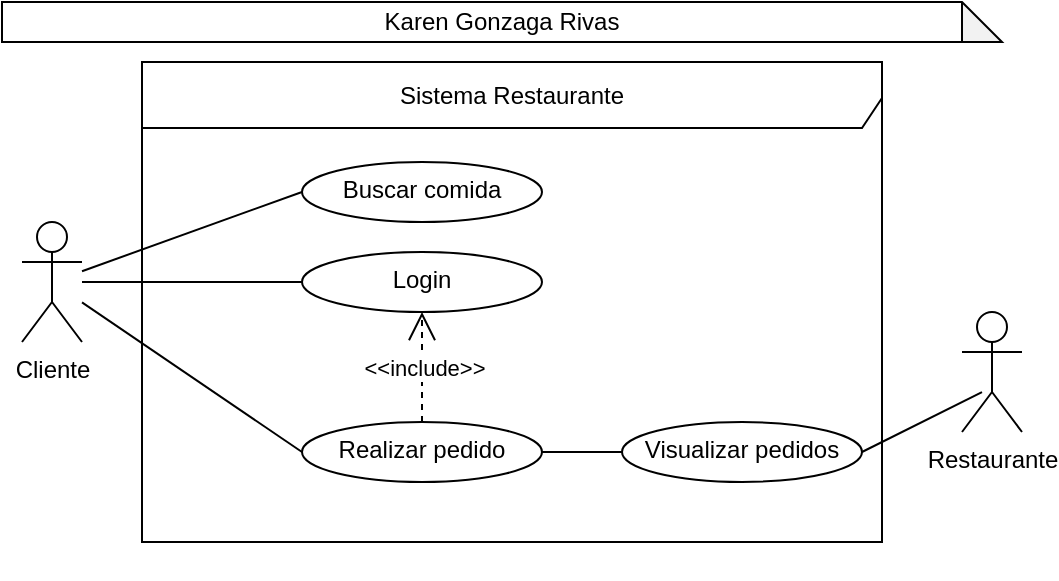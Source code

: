 <mxfile version="18.0.7" type="github">
  <diagram id="a13n9-ycUjz7z2mJPKJG" name="Page-1">
    <mxGraphModel dx="1966" dy="882" grid="1" gridSize="10" guides="1" tooltips="1" connect="1" arrows="1" fold="1" page="1" pageScale="1" pageWidth="827" pageHeight="1169" math="0" shadow="0">
      <root>
        <mxCell id="0" />
        <mxCell id="1" parent="0" />
        <mxCell id="LuUTVFr7dU8I-tTwD-G0-5" value="Restaurante" style="shape=umlActor;verticalLabelPosition=bottom;verticalAlign=top;html=1;" parent="1" vertex="1">
          <mxGeometry x="940" y="415" width="30" height="60" as="geometry" />
        </mxCell>
        <mxCell id="LuUTVFr7dU8I-tTwD-G0-22" value="Sistema Restaurante" style="shape=umlFrame;whiteSpace=wrap;html=1;width=520;height=33;" parent="1" vertex="1">
          <mxGeometry x="530" y="290" width="370" height="240" as="geometry" />
        </mxCell>
        <mxCell id="LuUTVFr7dU8I-tTwD-G0-42" value="Karen Gonzaga Rivas" style="shape=note;whiteSpace=wrap;html=1;backgroundOutline=1;darkOpacity=0.05;" parent="1" vertex="1">
          <mxGeometry x="460" y="260" width="500" height="20" as="geometry" />
        </mxCell>
        <mxCell id="g3rUffkU3iO--XmmbABo-3" value="Cliente" style="shape=umlActor;verticalLabelPosition=bottom;verticalAlign=top;html=1;" vertex="1" parent="1">
          <mxGeometry x="470" y="370" width="30" height="60" as="geometry" />
        </mxCell>
        <mxCell id="g3rUffkU3iO--XmmbABo-6" value="&lt;div style=&quot;text-align: justify;&quot;&gt;&lt;span style=&quot;background-color: initial;&quot;&gt;Buscar comida&lt;/span&gt;&lt;/div&gt;" style="ellipse;whiteSpace=wrap;html=1;verticalAlign=top;" vertex="1" parent="1">
          <mxGeometry x="610" y="340" width="120" height="30" as="geometry" />
        </mxCell>
        <mxCell id="g3rUffkU3iO--XmmbABo-8" value="" style="endArrow=none;html=1;rounded=0;shadow=0;entryX=0;entryY=0.5;entryDx=0;entryDy=0;" edge="1" parent="1" source="g3rUffkU3iO--XmmbABo-3" target="g3rUffkU3iO--XmmbABo-6">
          <mxGeometry width="50" height="50" relative="1" as="geometry">
            <mxPoint x="1050" y="470" as="sourcePoint" />
            <mxPoint x="1100" y="420" as="targetPoint" />
          </mxGeometry>
        </mxCell>
        <mxCell id="g3rUffkU3iO--XmmbABo-9" value="Login" style="ellipse;whiteSpace=wrap;html=1;verticalAlign=top;" vertex="1" parent="1">
          <mxGeometry x="610" y="385" width="120" height="30" as="geometry" />
        </mxCell>
        <mxCell id="g3rUffkU3iO--XmmbABo-11" value="" style="endArrow=none;html=1;rounded=0;shadow=0;entryX=0;entryY=0.5;entryDx=0;entryDy=0;" edge="1" parent="1" source="g3rUffkU3iO--XmmbABo-3" target="g3rUffkU3iO--XmmbABo-9">
          <mxGeometry width="50" height="50" relative="1" as="geometry">
            <mxPoint x="660" y="470" as="sourcePoint" />
            <mxPoint x="710" y="420" as="targetPoint" />
          </mxGeometry>
        </mxCell>
        <mxCell id="g3rUffkU3iO--XmmbABo-14" value="Realizar pedido" style="ellipse;whiteSpace=wrap;html=1;verticalAlign=top;" vertex="1" parent="1">
          <mxGeometry x="610" y="470" width="120" height="30" as="geometry" />
        </mxCell>
        <mxCell id="g3rUffkU3iO--XmmbABo-16" value="" style="endArrow=none;html=1;rounded=0;shadow=0;entryX=0;entryY=0.5;entryDx=0;entryDy=0;" edge="1" parent="1" source="g3rUffkU3iO--XmmbABo-3" target="g3rUffkU3iO--XmmbABo-14">
          <mxGeometry width="50" height="50" relative="1" as="geometry">
            <mxPoint x="510" y="340" as="sourcePoint" />
            <mxPoint x="640" y="600" as="targetPoint" />
          </mxGeometry>
        </mxCell>
        <mxCell id="g3rUffkU3iO--XmmbABo-18" value="Visualizar pedidos" style="ellipse;whiteSpace=wrap;html=1;verticalAlign=top;" vertex="1" parent="1">
          <mxGeometry x="770" y="470" width="120" height="30" as="geometry" />
        </mxCell>
        <mxCell id="g3rUffkU3iO--XmmbABo-20" value="" style="endArrow=none;html=1;rounded=0;shadow=0;exitX=1;exitY=0.5;exitDx=0;exitDy=0;entryX=0.333;entryY=0.667;entryDx=0;entryDy=0;entryPerimeter=0;" edge="1" parent="1" source="g3rUffkU3iO--XmmbABo-18" target="LuUTVFr7dU8I-tTwD-G0-5">
          <mxGeometry width="50" height="50" relative="1" as="geometry">
            <mxPoint x="1100" y="460" as="sourcePoint" />
            <mxPoint x="1150" y="410" as="targetPoint" />
          </mxGeometry>
        </mxCell>
        <mxCell id="g3rUffkU3iO--XmmbABo-23" value="" style="endArrow=none;html=1;rounded=0;shadow=0;exitX=1;exitY=0.5;exitDx=0;exitDy=0;entryX=0;entryY=0.5;entryDx=0;entryDy=0;" edge="1" parent="1" source="g3rUffkU3iO--XmmbABo-14" target="g3rUffkU3iO--XmmbABo-18">
          <mxGeometry width="50" height="50" relative="1" as="geometry">
            <mxPoint x="760" y="520" as="sourcePoint" />
            <mxPoint x="810" y="470" as="targetPoint" />
          </mxGeometry>
        </mxCell>
        <mxCell id="g3rUffkU3iO--XmmbABo-26" style="edgeStyle=none;rounded=0;orthogonalLoop=1;jettySize=auto;html=1;exitX=0.5;exitY=0;exitDx=0;exitDy=0;shadow=0;" edge="1" parent="1">
          <mxGeometry relative="1" as="geometry">
            <mxPoint x="670" y="540" as="sourcePoint" />
            <mxPoint x="670" y="540" as="targetPoint" />
          </mxGeometry>
        </mxCell>
        <mxCell id="g3rUffkU3iO--XmmbABo-32" value="&lt;span style=&quot;color: rgb(0, 0, 0); font-family: Helvetica; font-size: 11px; font-style: normal; font-variant-ligatures: normal; font-variant-caps: normal; font-weight: 400; letter-spacing: normal; orphans: 2; text-align: center; text-indent: 0px; text-transform: none; widows: 2; word-spacing: 0px; -webkit-text-stroke-width: 0px; background-color: rgb(255, 255, 255); text-decoration-thickness: initial; text-decoration-style: initial; text-decoration-color: initial; float: none; display: inline !important;&quot;&gt;&amp;lt;&amp;lt;include&amp;gt;&amp;gt;&lt;/span&gt;" style="endArrow=open;endSize=12;dashed=1;html=1;rounded=0;shadow=0;entryX=0.5;entryY=1;entryDx=0;entryDy=0;entryPerimeter=0;" edge="1" parent="1" source="g3rUffkU3iO--XmmbABo-14" target="g3rUffkU3iO--XmmbABo-9">
          <mxGeometry x="-0.014" y="-1" width="160" relative="1" as="geometry">
            <mxPoint x="730" y="640" as="sourcePoint" />
            <mxPoint x="1080" y="680" as="targetPoint" />
            <mxPoint as="offset" />
          </mxGeometry>
        </mxCell>
      </root>
    </mxGraphModel>
  </diagram>
</mxfile>
